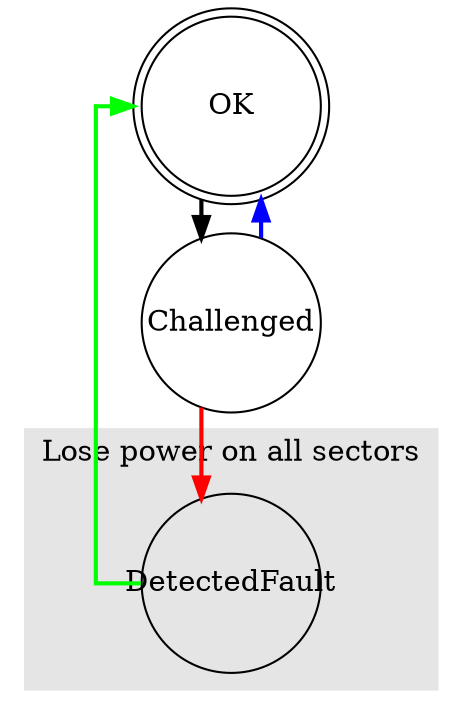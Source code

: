 digraph miner_post {
  Compound=true
  splines=ortho
  ranksep=0.2
  nodesep=2
  node [shape=circle width=1.2 fixedsize=true]
  edge [penwidth=2]

  OK [shape=doublecircle] // doublecircle because it is the init state
  Challenged
  
  subgraph cluster_0 {
      label="Lose power on all sectors"
      style=filled
      color=grey90
      DetectedFault
  }

  Challenged -> DetectedFault [color="red"]
  Challenged -> DetectedFault [style="invis"]
  DetectedFault -> OK [color="green"]

  OK -> Challenged [color="black"]
  Challenged -> OK [color="blue"]
}

